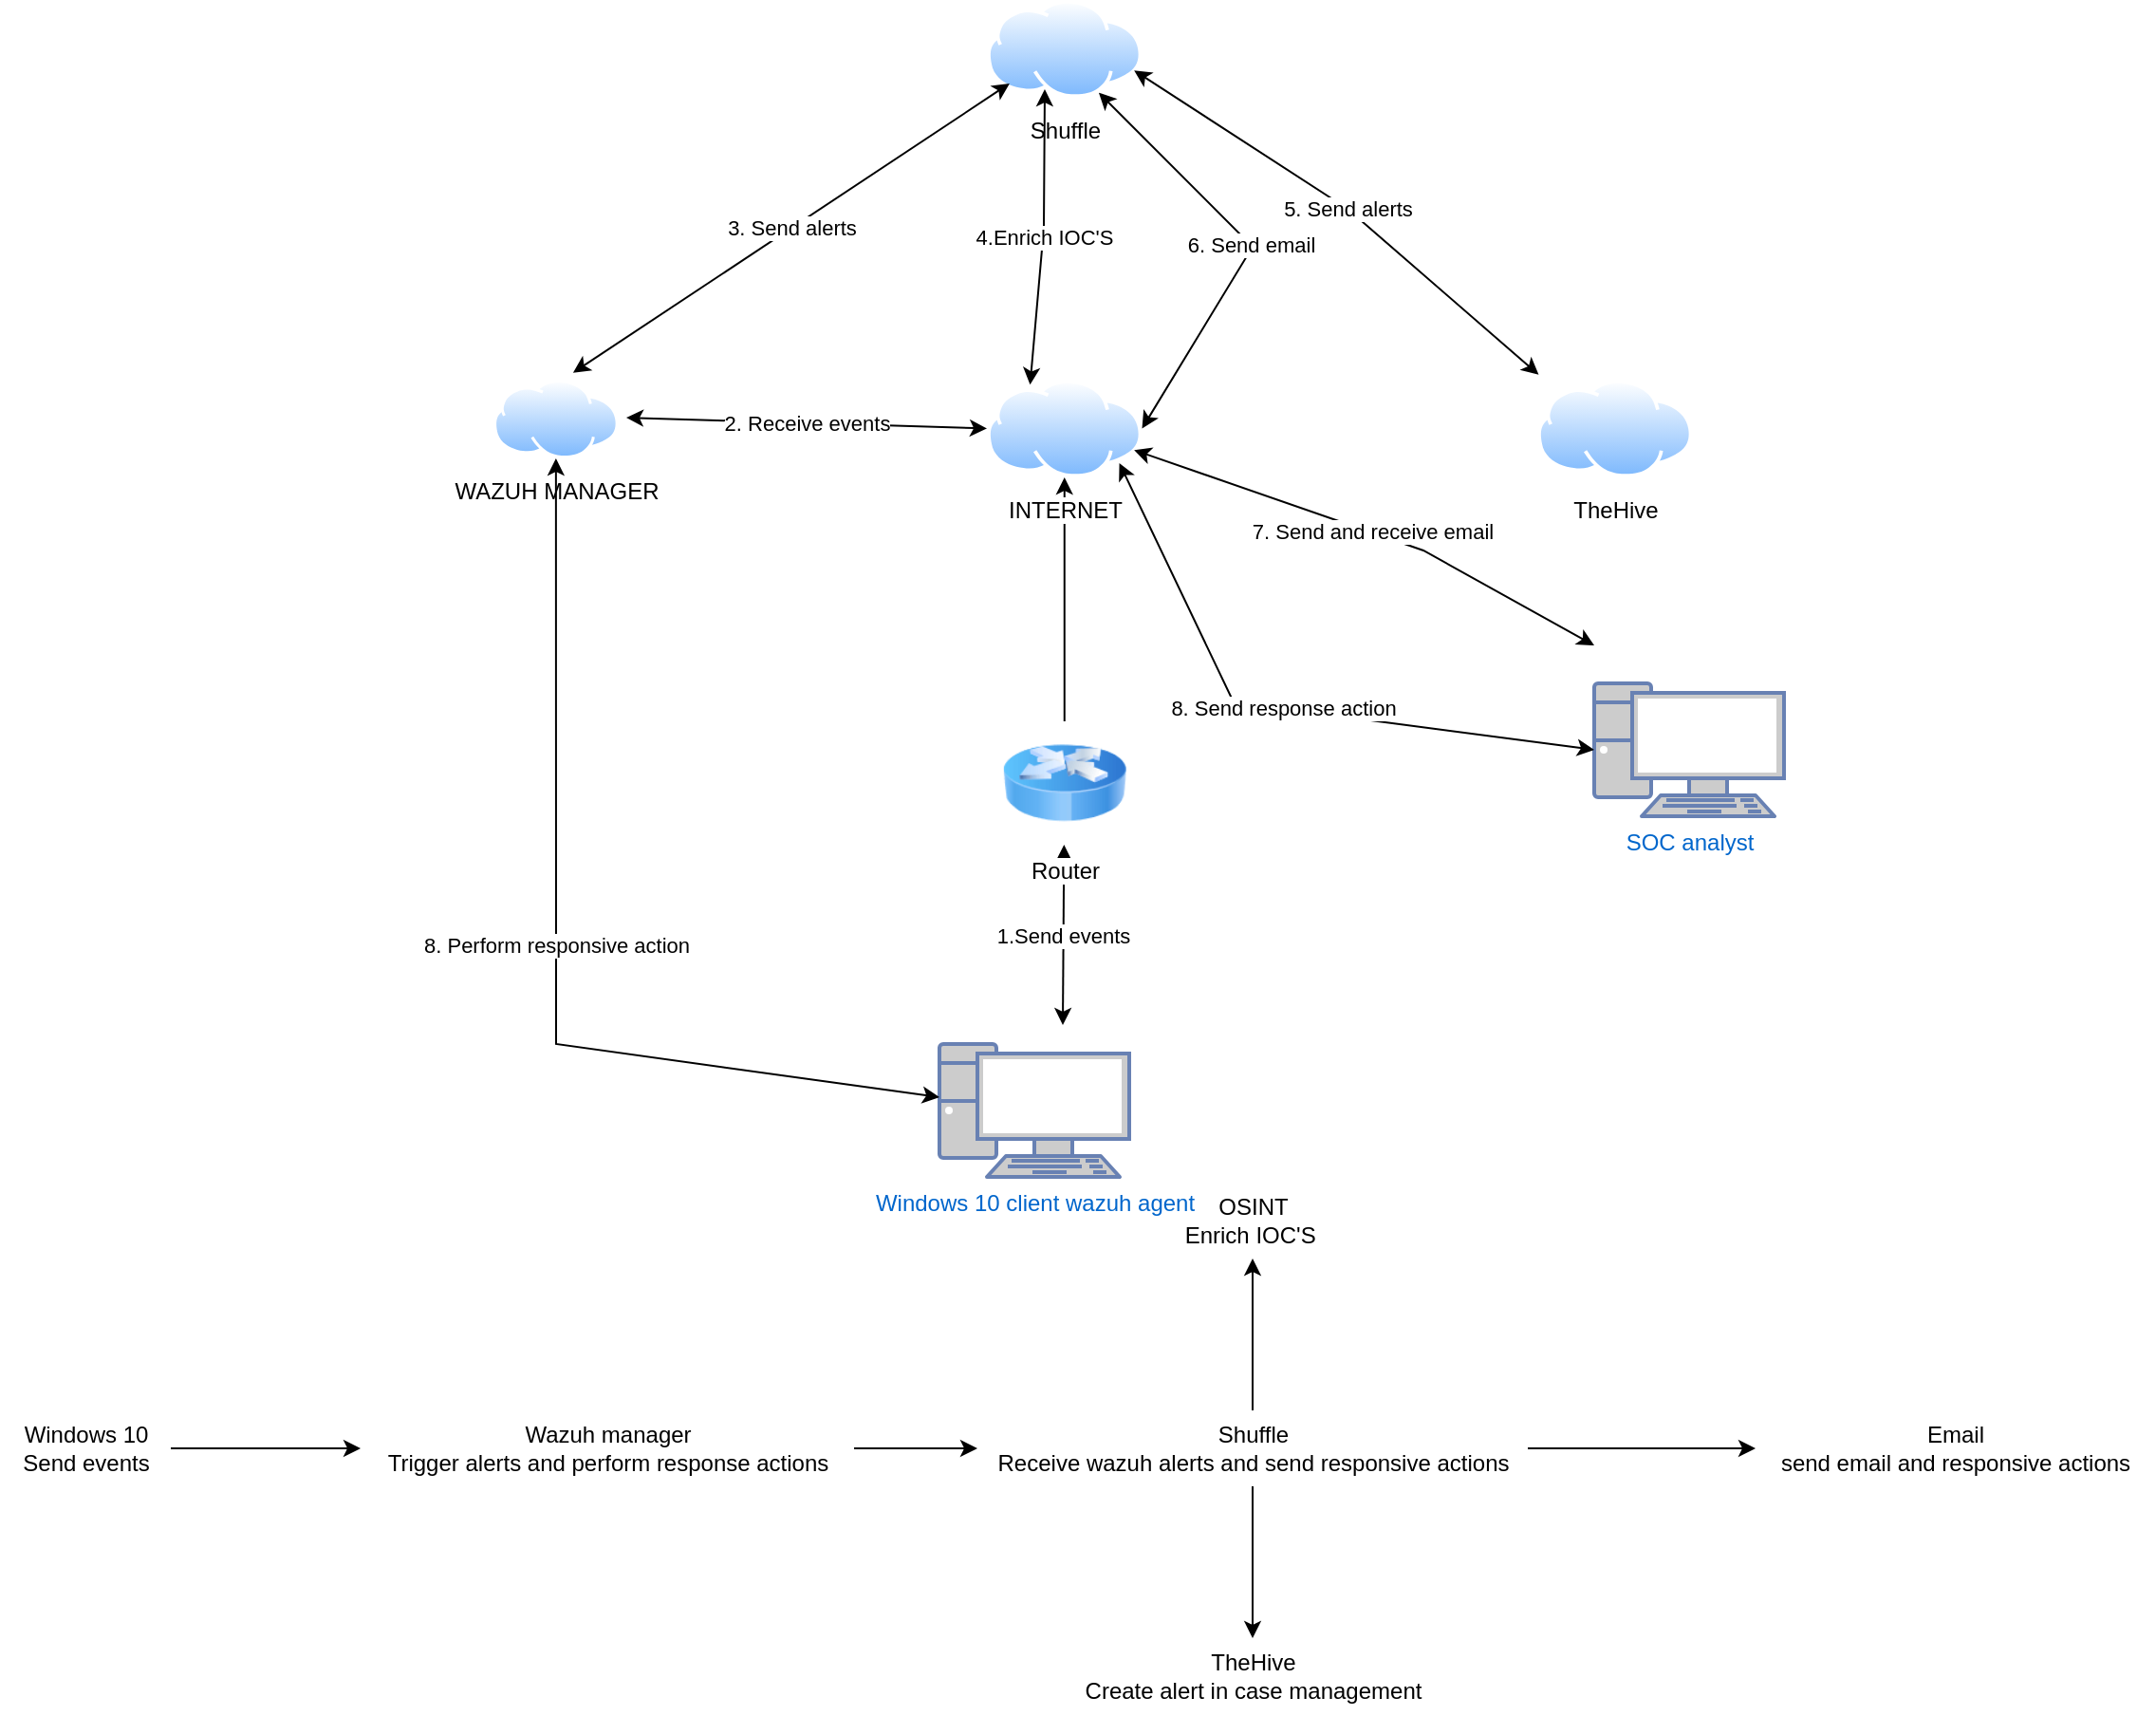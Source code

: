 <mxfile version="26.0.5">
  <diagram name="Page-1" id="BrtZF3clYyrr8Smerzff">
    <mxGraphModel dx="2339" dy="814" grid="1" gridSize="10" guides="1" tooltips="1" connect="1" arrows="1" fold="1" page="1" pageScale="1" pageWidth="850" pageHeight="1100" math="0" shadow="0">
      <root>
        <mxCell id="0" />
        <mxCell id="1" parent="0" />
        <mxCell id="_xMtolpyy3HR6Oa9e1ho-1" value="Windows 10 client wazuh agent" style="fontColor=#0066CC;verticalAlign=top;verticalLabelPosition=bottom;labelPosition=center;align=center;html=1;outlineConnect=0;fillColor=#CCCCCC;strokeColor=#6881B3;gradientColor=none;gradientDirection=north;strokeWidth=2;shape=mxgraph.networks.pc;" vertex="1" parent="1">
          <mxGeometry x="375" y="610" width="100" height="70" as="geometry" />
        </mxCell>
        <mxCell id="_xMtolpyy3HR6Oa9e1ho-2" value="SOC analyst" style="fontColor=#0066CC;verticalAlign=top;verticalLabelPosition=bottom;labelPosition=center;align=center;html=1;outlineConnect=0;fillColor=#CCCCCC;strokeColor=#6881B3;gradientColor=none;gradientDirection=north;strokeWidth=2;shape=mxgraph.networks.pc;" vertex="1" parent="1">
          <mxGeometry x="720" y="420" width="100" height="70" as="geometry" />
        </mxCell>
        <mxCell id="_xMtolpyy3HR6Oa9e1ho-12" value="" style="edgeStyle=orthogonalEdgeStyle;rounded=0;orthogonalLoop=1;jettySize=auto;html=1;" edge="1" parent="1" source="_xMtolpyy3HR6Oa9e1ho-3" target="_xMtolpyy3HR6Oa9e1ho-4">
          <mxGeometry relative="1" as="geometry" />
        </mxCell>
        <mxCell id="_xMtolpyy3HR6Oa9e1ho-4" value="INTERNET" style="image;aspect=fixed;perimeter=ellipsePerimeter;html=1;align=center;shadow=0;dashed=0;spacingTop=3;image=img/lib/active_directory/internet_cloud.svg;" vertex="1" parent="1">
          <mxGeometry x="400" y="260" width="81.75" height="51.5" as="geometry" />
        </mxCell>
        <mxCell id="_xMtolpyy3HR6Oa9e1ho-5" value="TheHive" style="image;aspect=fixed;perimeter=ellipsePerimeter;html=1;align=center;shadow=0;dashed=0;spacingTop=3;image=img/lib/active_directory/internet_cloud.svg;" vertex="1" parent="1">
          <mxGeometry x="690" y="260" width="81.75" height="51.5" as="geometry" />
        </mxCell>
        <mxCell id="_xMtolpyy3HR6Oa9e1ho-6" value="WAZUH MANAGER" style="image;aspect=fixed;perimeter=ellipsePerimeter;html=1;align=center;shadow=0;dashed=0;spacingTop=3;image=img/lib/active_directory/internet_cloud.svg;" vertex="1" parent="1">
          <mxGeometry x="140" y="260" width="65.87" height="41.5" as="geometry" />
        </mxCell>
        <mxCell id="_xMtolpyy3HR6Oa9e1ho-8" value="Shuffle" style="image;aspect=fixed;perimeter=ellipsePerimeter;html=1;align=center;shadow=0;dashed=0;spacingTop=3;image=img/lib/active_directory/internet_cloud.svg;" vertex="1" parent="1">
          <mxGeometry x="400" y="60" width="81.75" height="51.5" as="geometry" />
        </mxCell>
        <mxCell id="_xMtolpyy3HR6Oa9e1ho-15" value="3. Send alerts" style="endArrow=classic;startArrow=classic;html=1;rounded=0;exitX=0.637;exitY=-0.088;exitDx=0;exitDy=0;exitPerimeter=0;entryX=0;entryY=1;entryDx=0;entryDy=0;" edge="1" parent="1" source="_xMtolpyy3HR6Oa9e1ho-6" target="_xMtolpyy3HR6Oa9e1ho-8">
          <mxGeometry width="50" height="50" relative="1" as="geometry">
            <mxPoint x="400" y="440" as="sourcePoint" />
            <mxPoint x="450" y="390" as="targetPoint" />
            <Array as="points" />
          </mxGeometry>
        </mxCell>
        <mxCell id="_xMtolpyy3HR6Oa9e1ho-16" value="5. Send alerts" style="endArrow=classic;startArrow=classic;html=1;rounded=0;exitX=1;exitY=0.75;exitDx=0;exitDy=0;entryX=0.009;entryY=-0.05;entryDx=0;entryDy=0;entryPerimeter=0;" edge="1" parent="1" source="_xMtolpyy3HR6Oa9e1ho-8" target="_xMtolpyy3HR6Oa9e1ho-5">
          <mxGeometry width="50" height="50" relative="1" as="geometry">
            <mxPoint x="400" y="440" as="sourcePoint" />
            <mxPoint x="450" y="390" as="targetPoint" />
            <Array as="points">
              <mxPoint x="590" y="170" />
            </Array>
          </mxGeometry>
        </mxCell>
        <mxCell id="_xMtolpyy3HR6Oa9e1ho-17" value="6. Send email" style="endArrow=classic;startArrow=classic;html=1;rounded=0;exitX=0.75;exitY=1;exitDx=0;exitDy=0;entryX=1;entryY=0.5;entryDx=0;entryDy=0;" edge="1" parent="1" source="_xMtolpyy3HR6Oa9e1ho-8" target="_xMtolpyy3HR6Oa9e1ho-4">
          <mxGeometry width="50" height="50" relative="1" as="geometry">
            <mxPoint x="400" y="440" as="sourcePoint" />
            <mxPoint x="450" y="390" as="targetPoint" />
            <Array as="points">
              <mxPoint x="540" y="190" />
            </Array>
          </mxGeometry>
        </mxCell>
        <mxCell id="_xMtolpyy3HR6Oa9e1ho-18" value="4.Enrich IOC&#39;S" style="endArrow=classic;startArrow=classic;html=1;rounded=0;entryX=0.373;entryY=0.913;entryDx=0;entryDy=0;entryPerimeter=0;exitX=0.25;exitY=0;exitDx=0;exitDy=0;" edge="1" parent="1" source="_xMtolpyy3HR6Oa9e1ho-4" target="_xMtolpyy3HR6Oa9e1ho-8">
          <mxGeometry width="50" height="50" relative="1" as="geometry">
            <mxPoint x="400" y="440" as="sourcePoint" />
            <mxPoint x="450" y="390" as="targetPoint" />
            <Array as="points">
              <mxPoint x="430" y="180" />
            </Array>
          </mxGeometry>
        </mxCell>
        <mxCell id="_xMtolpyy3HR6Oa9e1ho-19" value="1.Send events" style="endArrow=classic;startArrow=classic;html=1;rounded=0;" edge="1" parent="1" target="_xMtolpyy3HR6Oa9e1ho-3">
          <mxGeometry width="50" height="50" relative="1" as="geometry">
            <mxPoint x="440" y="600" as="sourcePoint" />
            <mxPoint x="465.88" y="525" as="targetPoint" />
          </mxGeometry>
        </mxCell>
        <mxCell id="_xMtolpyy3HR6Oa9e1ho-21" value="8. Send response action" style="endArrow=classic;startArrow=classic;html=1;rounded=0;entryX=1;entryY=1;entryDx=0;entryDy=0;exitX=0;exitY=0.5;exitDx=0;exitDy=0;exitPerimeter=0;" edge="1" parent="1" source="_xMtolpyy3HR6Oa9e1ho-2" target="_xMtolpyy3HR6Oa9e1ho-4">
          <mxGeometry width="50" height="50" relative="1" as="geometry">
            <mxPoint x="400" y="440" as="sourcePoint" />
            <mxPoint x="450" y="390" as="targetPoint" />
            <Array as="points">
              <mxPoint x="530" y="430" />
            </Array>
          </mxGeometry>
        </mxCell>
        <mxCell id="_xMtolpyy3HR6Oa9e1ho-22" value="7. Send and receive email" style="endArrow=classic;startArrow=classic;html=1;rounded=0;entryX=1;entryY=0.75;entryDx=0;entryDy=0;" edge="1" parent="1" target="_xMtolpyy3HR6Oa9e1ho-4">
          <mxGeometry width="50" height="50" relative="1" as="geometry">
            <mxPoint x="720" y="400" as="sourcePoint" />
            <mxPoint x="450" y="390" as="targetPoint" />
            <Array as="points">
              <mxPoint x="630" y="350" />
            </Array>
          </mxGeometry>
        </mxCell>
        <mxCell id="_xMtolpyy3HR6Oa9e1ho-31" value="" style="edgeStyle=orthogonalEdgeStyle;rounded=0;orthogonalLoop=1;jettySize=auto;html=1;" edge="1" parent="1" source="_xMtolpyy3HR6Oa9e1ho-28" target="_xMtolpyy3HR6Oa9e1ho-30">
          <mxGeometry relative="1" as="geometry" />
        </mxCell>
        <mxCell id="_xMtolpyy3HR6Oa9e1ho-28" value="Windows 10&lt;div&gt;Send events&lt;/div&gt;" style="text;html=1;align=center;verticalAlign=middle;resizable=0;points=[];autosize=1;strokeColor=none;fillColor=none;" vertex="1" parent="1">
          <mxGeometry x="-120" y="803" width="90" height="40" as="geometry" />
        </mxCell>
        <mxCell id="_xMtolpyy3HR6Oa9e1ho-33" value="" style="edgeStyle=orthogonalEdgeStyle;rounded=0;orthogonalLoop=1;jettySize=auto;html=1;" edge="1" parent="1" source="_xMtolpyy3HR6Oa9e1ho-30" target="_xMtolpyy3HR6Oa9e1ho-32">
          <mxGeometry relative="1" as="geometry" />
        </mxCell>
        <mxCell id="_xMtolpyy3HR6Oa9e1ho-30" value="Wazuh manager&lt;div&gt;Trigger alerts and perform response actions&lt;/div&gt;" style="text;html=1;align=center;verticalAlign=middle;resizable=0;points=[];autosize=1;strokeColor=none;fillColor=none;" vertex="1" parent="1">
          <mxGeometry x="70" y="803" width="260" height="40" as="geometry" />
        </mxCell>
        <mxCell id="_xMtolpyy3HR6Oa9e1ho-35" value="" style="edgeStyle=orthogonalEdgeStyle;rounded=0;orthogonalLoop=1;jettySize=auto;html=1;" edge="1" parent="1" source="_xMtolpyy3HR6Oa9e1ho-32" target="_xMtolpyy3HR6Oa9e1ho-34">
          <mxGeometry relative="1" as="geometry" />
        </mxCell>
        <mxCell id="_xMtolpyy3HR6Oa9e1ho-37" value="" style="edgeStyle=orthogonalEdgeStyle;rounded=0;orthogonalLoop=1;jettySize=auto;html=1;" edge="1" parent="1" source="_xMtolpyy3HR6Oa9e1ho-32" target="_xMtolpyy3HR6Oa9e1ho-36">
          <mxGeometry relative="1" as="geometry" />
        </mxCell>
        <mxCell id="_xMtolpyy3HR6Oa9e1ho-39" value="" style="edgeStyle=orthogonalEdgeStyle;rounded=0;orthogonalLoop=1;jettySize=auto;html=1;" edge="1" parent="1" source="_xMtolpyy3HR6Oa9e1ho-32" target="_xMtolpyy3HR6Oa9e1ho-38">
          <mxGeometry relative="1" as="geometry" />
        </mxCell>
        <mxCell id="_xMtolpyy3HR6Oa9e1ho-32" value="Shuffle&lt;div&gt;Receive wazuh alerts and send responsive actions&lt;/div&gt;" style="text;html=1;align=center;verticalAlign=middle;resizable=0;points=[];autosize=1;strokeColor=none;fillColor=none;" vertex="1" parent="1">
          <mxGeometry x="395" y="803" width="290" height="40" as="geometry" />
        </mxCell>
        <mxCell id="_xMtolpyy3HR6Oa9e1ho-34" value="OSINT&lt;div&gt;Enrich IOC&#39;S&amp;nbsp;&lt;/div&gt;" style="text;html=1;align=center;verticalAlign=middle;resizable=0;points=[];autosize=1;strokeColor=none;fillColor=none;" vertex="1" parent="1">
          <mxGeometry x="490" y="683" width="100" height="40" as="geometry" />
        </mxCell>
        <mxCell id="_xMtolpyy3HR6Oa9e1ho-36" value="TheHive&lt;div&gt;Create alert in case management&lt;/div&gt;" style="text;html=1;align=center;verticalAlign=middle;resizable=0;points=[];autosize=1;strokeColor=none;fillColor=none;" vertex="1" parent="1">
          <mxGeometry x="440" y="923" width="200" height="40" as="geometry" />
        </mxCell>
        <mxCell id="_xMtolpyy3HR6Oa9e1ho-38" value="Email&lt;div&gt;send email and responsive actions&lt;/div&gt;" style="text;html=1;align=center;verticalAlign=middle;resizable=0;points=[];autosize=1;strokeColor=none;fillColor=none;" vertex="1" parent="1">
          <mxGeometry x="805" y="803" width="210" height="40" as="geometry" />
        </mxCell>
        <mxCell id="_xMtolpyy3HR6Oa9e1ho-40" value="8. Perform responsive action" style="endArrow=classic;startArrow=classic;html=1;rounded=0;" edge="1" parent="1" source="_xMtolpyy3HR6Oa9e1ho-1" target="_xMtolpyy3HR6Oa9e1ho-6">
          <mxGeometry width="50" height="50" relative="1" as="geometry">
            <mxPoint x="400" y="470" as="sourcePoint" />
            <mxPoint x="450" y="420" as="targetPoint" />
            <Array as="points">
              <mxPoint x="173" y="610" />
            </Array>
          </mxGeometry>
        </mxCell>
        <mxCell id="_xMtolpyy3HR6Oa9e1ho-41" value="2. Receive events" style="endArrow=classic;startArrow=classic;html=1;rounded=0;entryX=0;entryY=0.5;entryDx=0;entryDy=0;" edge="1" parent="1" target="_xMtolpyy3HR6Oa9e1ho-4">
          <mxGeometry width="50" height="50" relative="1" as="geometry">
            <mxPoint x="210" y="280" as="sourcePoint" />
            <mxPoint x="385" y="280.17" as="targetPoint" />
          </mxGeometry>
        </mxCell>
        <mxCell id="_xMtolpyy3HR6Oa9e1ho-3" value="Router" style="image;html=1;image=img/lib/clip_art/networking/Router_Icon_128x128.png" vertex="1" parent="1">
          <mxGeometry x="408.38" y="440" width="65" height="65" as="geometry" />
        </mxCell>
      </root>
    </mxGraphModel>
  </diagram>
</mxfile>

